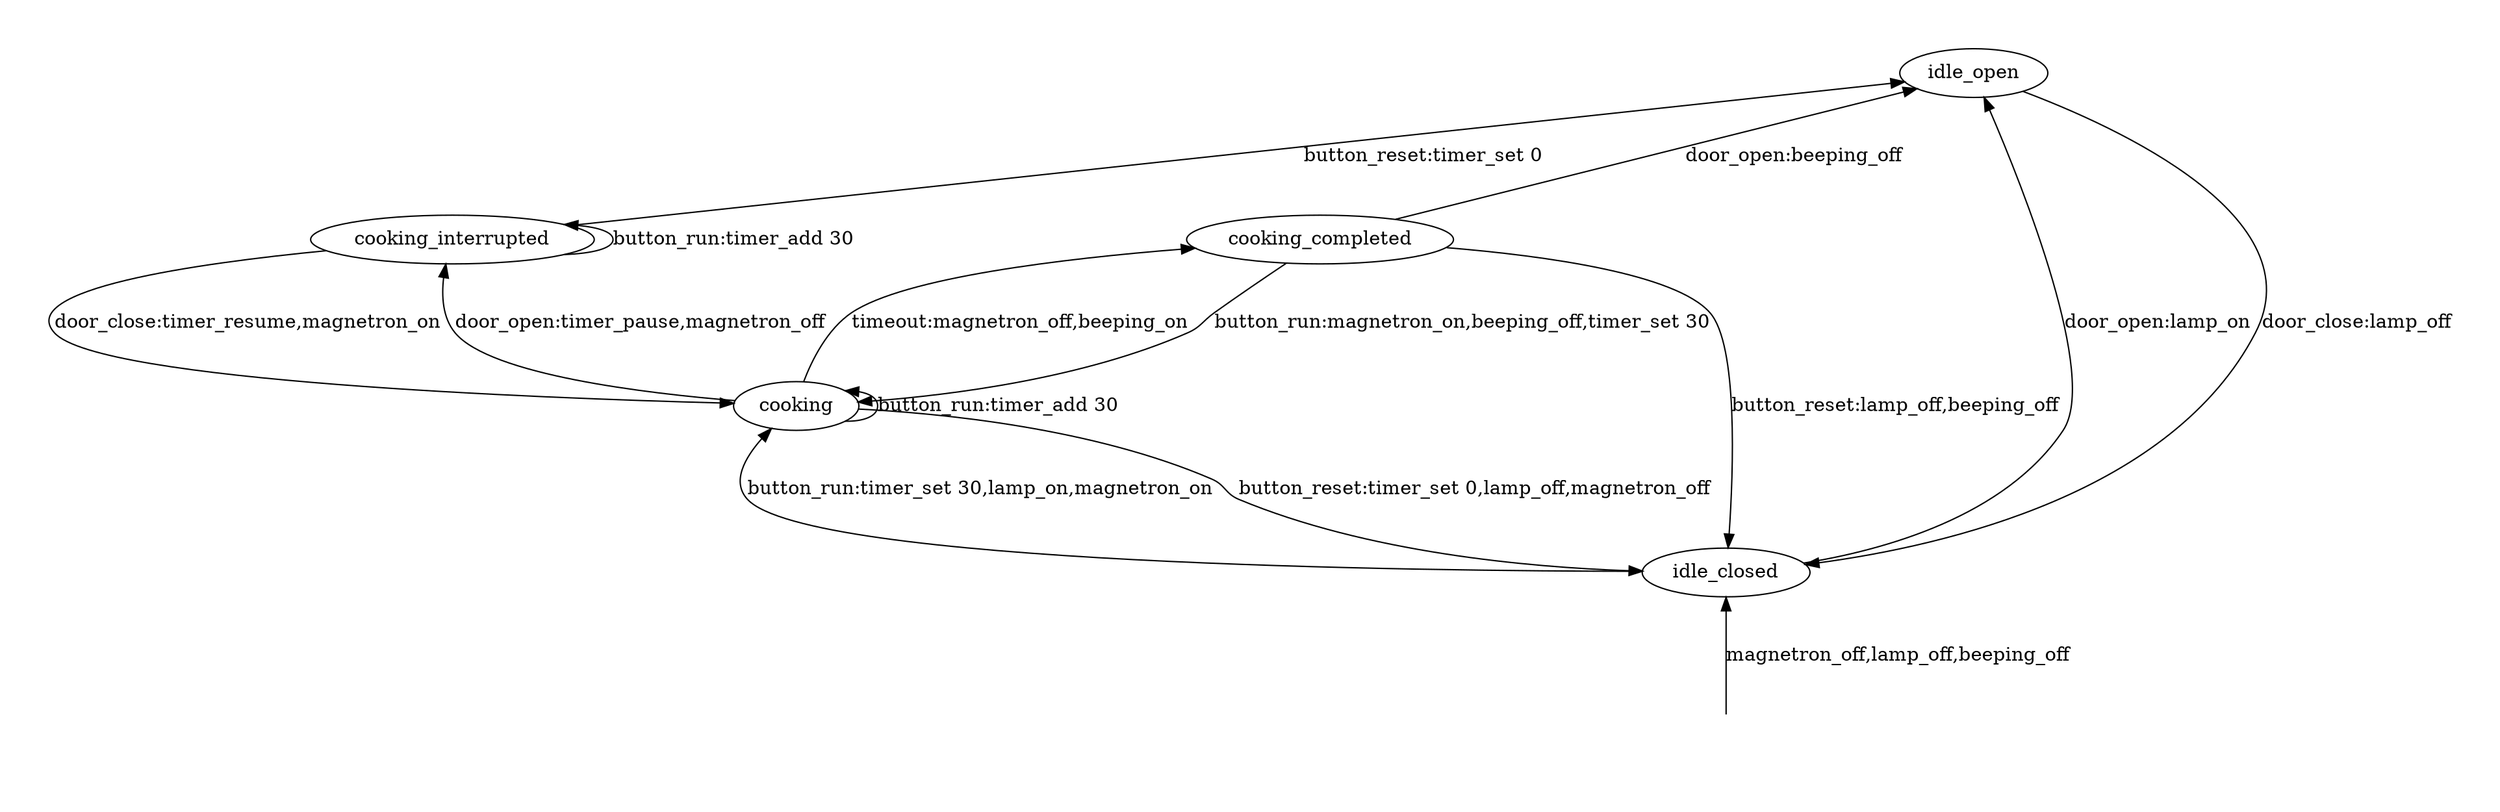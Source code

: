 // Microwave FSM
digraph G {
    nodesep=0.2 pad=0.5 ranksep=1 rankdir=BT
	START [style=invis]
	cooking
	cooking_completed
	idle_open
	cooking_interrupted
	idle_closed
	idle_closed -> idle_open
	    [label="door_open:lamp_on"]
	idle_closed -> cooking
	    [label="button_run:timer_set 30,lamp_on,magnetron_on"]
	idle_open -> idle_closed
	    [label="door_close:lamp_off"]
	cooking -> idle_closed
	    [label="button_reset:timer_set 0,lamp_off,magnetron_off"]
	cooking -> cooking
	    [label="button_run:timer_add 30"]
	cooking -> cooking_interrupted
	    [label="door_open:timer_pause,magnetron_off"]
	cooking -> cooking_completed
	    [label="timeout:magnetron_off,beeping_on"]
	cooking_interrupted -> cooking
	    [label="door_close:timer_resume,magnetron_on"]
	cooking_interrupted -> idle_open
	    [label="button_reset:timer_set 0"]
	cooking_interrupted -> cooking_interrupted
	    [label="button_run:timer_add 30"]
	cooking_completed -> idle_open
	    [label="door_open:beeping_off"]
	cooking_completed -> idle_closed
	    [label="button_reset:lamp_off,beeping_off"]
	cooking_completed -> cooking
	    [label="button_run:magnetron_on,beeping_off,timer_set 30"];
	START -> idle_closed
	    [label="magnetron_off,lamp_off,beeping_off"]
}
